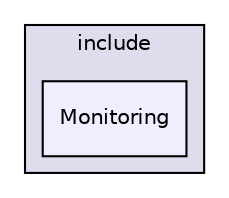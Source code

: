 digraph "/home/travis/build/AliceO2Group/Monitoring/include/Monitoring" {
  bgcolor=transparent;
  compound=true
  node [ fontsize="10", fontname="Helvetica"];
  edge [ labelfontsize="10", labelfontname="Helvetica"];
  subgraph clusterdir_3ea03b5bad7df07991502014a866ac0e {
    graph [ bgcolor="#ddddee", pencolor="black", label="include" fontname="Helvetica", fontsize="10", URL="dir_3ea03b5bad7df07991502014a866ac0e.html"]
  dir_584bc4e26da648e840c91e03a54273d2 [shape=box, label="Monitoring", style="filled", fillcolor="#eeeeff", pencolor="black", URL="dir_584bc4e26da648e840c91e03a54273d2.html"];
  }
}
